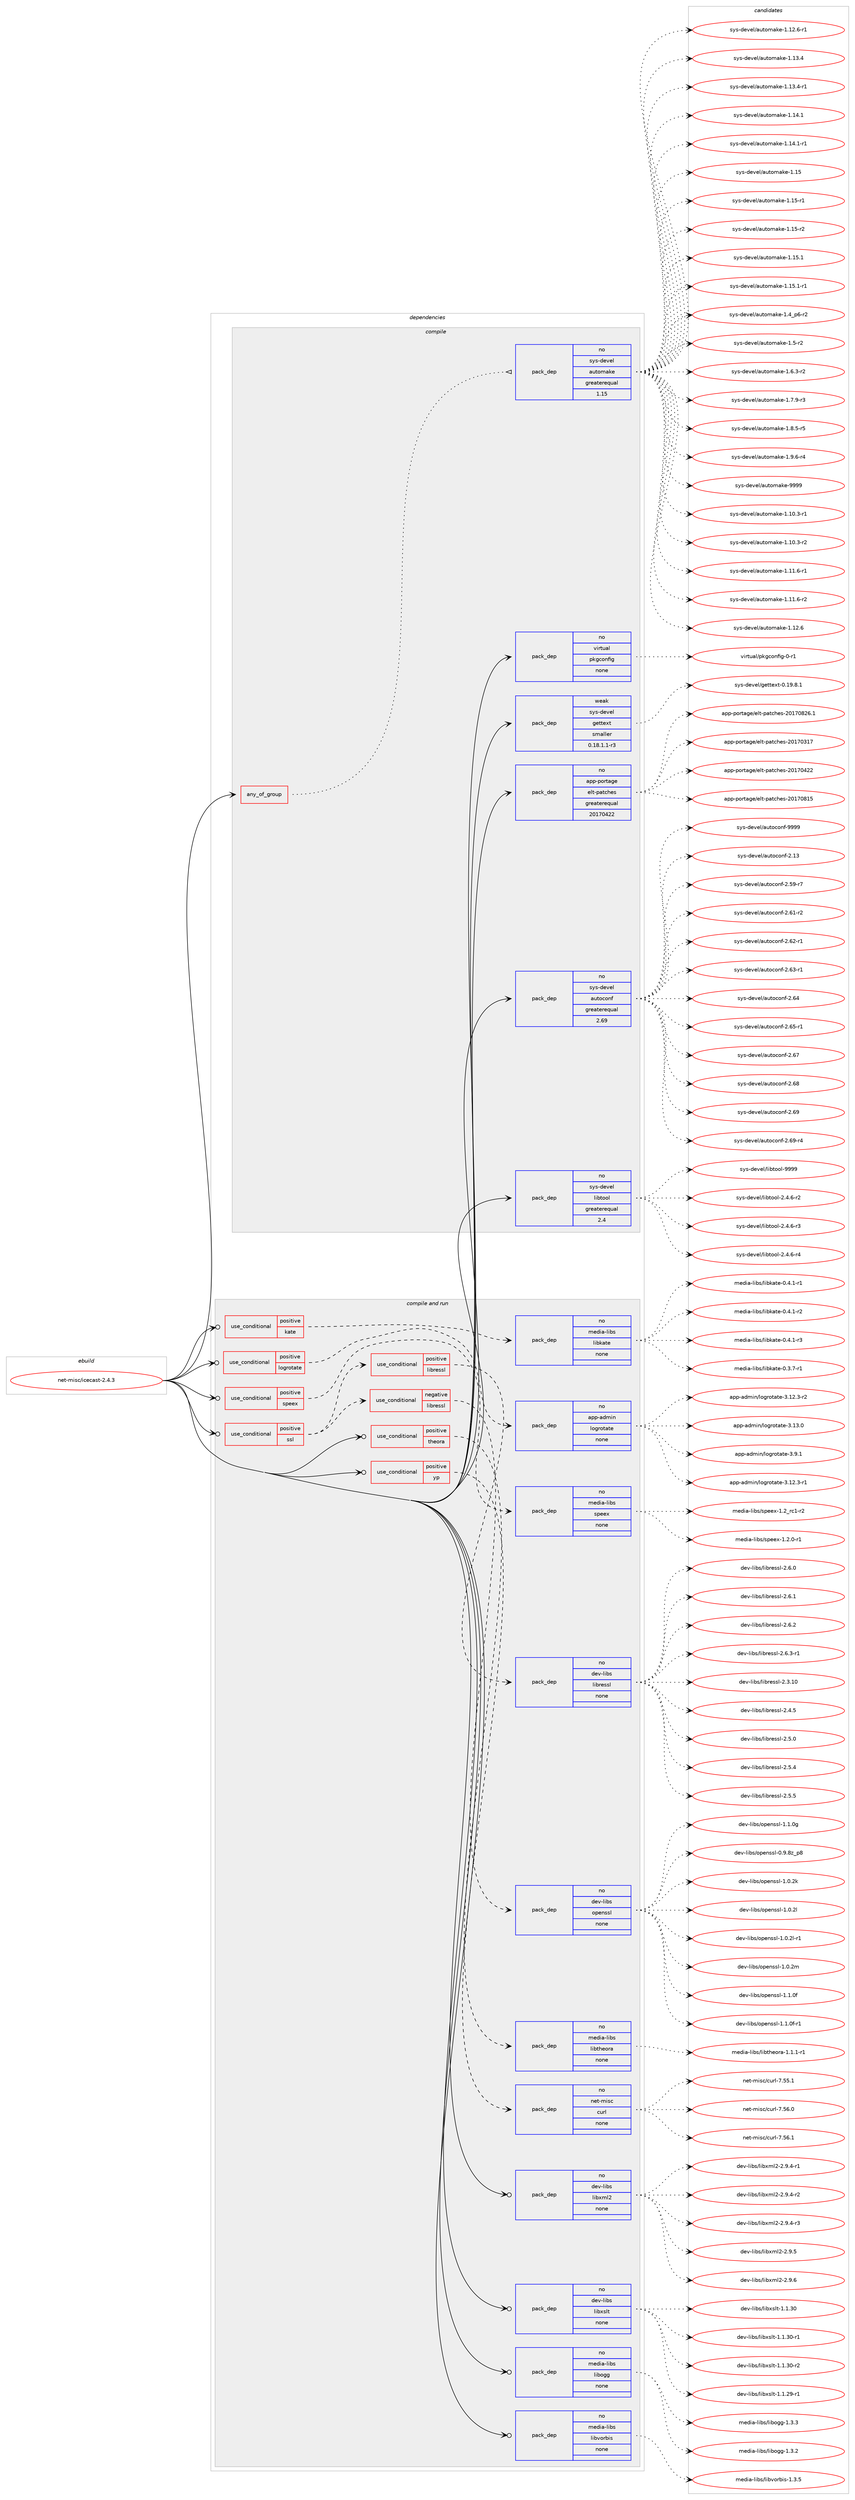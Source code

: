 digraph prolog {

# *************
# Graph options
# *************

newrank=true;
concentrate=true;
compound=true;
graph [rankdir=LR,fontname=Helvetica,fontsize=10,ranksep=1.5];#, ranksep=2.5, nodesep=0.2];
edge  [arrowhead=vee];
node  [fontname=Helvetica,fontsize=10];

# **********
# The ebuild
# **********

subgraph cluster_leftcol {
color=gray;
rank=same;
label=<<i>ebuild</i>>;
id [label="net-misc/icecast-2.4.3", color=red, width=4, href="../net-misc/icecast-2.4.3.svg"];
}

# ****************
# The dependencies
# ****************

subgraph cluster_midcol {
color=gray;
label=<<i>dependencies</i>>;
subgraph cluster_compile {
fillcolor="#eeeeee";
style=filled;
label=<<i>compile</i>>;
subgraph any7005 {
dependency426246 [label=<<TABLE BORDER="0" CELLBORDER="1" CELLSPACING="0" CELLPADDING="4"><TR><TD CELLPADDING="10">any_of_group</TD></TR></TABLE>>, shape=none, color=red];subgraph pack313495 {
dependency426247 [label=<<TABLE BORDER="0" CELLBORDER="1" CELLSPACING="0" CELLPADDING="4" WIDTH="220"><TR><TD ROWSPAN="6" CELLPADDING="30">pack_dep</TD></TR><TR><TD WIDTH="110">no</TD></TR><TR><TD>sys-devel</TD></TR><TR><TD>automake</TD></TR><TR><TD>greaterequal</TD></TR><TR><TD>1.15</TD></TR></TABLE>>, shape=none, color=blue];
}
dependency426246:e -> dependency426247:w [weight=20,style="dotted",arrowhead="oinv"];
}
id:e -> dependency426246:w [weight=20,style="solid",arrowhead="vee"];
subgraph pack313496 {
dependency426248 [label=<<TABLE BORDER="0" CELLBORDER="1" CELLSPACING="0" CELLPADDING="4" WIDTH="220"><TR><TD ROWSPAN="6" CELLPADDING="30">pack_dep</TD></TR><TR><TD WIDTH="110">no</TD></TR><TR><TD>app-portage</TD></TR><TR><TD>elt-patches</TD></TR><TR><TD>greaterequal</TD></TR><TR><TD>20170422</TD></TR></TABLE>>, shape=none, color=blue];
}
id:e -> dependency426248:w [weight=20,style="solid",arrowhead="vee"];
subgraph pack313497 {
dependency426249 [label=<<TABLE BORDER="0" CELLBORDER="1" CELLSPACING="0" CELLPADDING="4" WIDTH="220"><TR><TD ROWSPAN="6" CELLPADDING="30">pack_dep</TD></TR><TR><TD WIDTH="110">no</TD></TR><TR><TD>sys-devel</TD></TR><TR><TD>autoconf</TD></TR><TR><TD>greaterequal</TD></TR><TR><TD>2.69</TD></TR></TABLE>>, shape=none, color=blue];
}
id:e -> dependency426249:w [weight=20,style="solid",arrowhead="vee"];
subgraph pack313498 {
dependency426250 [label=<<TABLE BORDER="0" CELLBORDER="1" CELLSPACING="0" CELLPADDING="4" WIDTH="220"><TR><TD ROWSPAN="6" CELLPADDING="30">pack_dep</TD></TR><TR><TD WIDTH="110">no</TD></TR><TR><TD>sys-devel</TD></TR><TR><TD>libtool</TD></TR><TR><TD>greaterequal</TD></TR><TR><TD>2.4</TD></TR></TABLE>>, shape=none, color=blue];
}
id:e -> dependency426250:w [weight=20,style="solid",arrowhead="vee"];
subgraph pack313499 {
dependency426251 [label=<<TABLE BORDER="0" CELLBORDER="1" CELLSPACING="0" CELLPADDING="4" WIDTH="220"><TR><TD ROWSPAN="6" CELLPADDING="30">pack_dep</TD></TR><TR><TD WIDTH="110">no</TD></TR><TR><TD>virtual</TD></TR><TR><TD>pkgconfig</TD></TR><TR><TD>none</TD></TR><TR><TD></TD></TR></TABLE>>, shape=none, color=blue];
}
id:e -> dependency426251:w [weight=20,style="solid",arrowhead="vee"];
subgraph pack313500 {
dependency426252 [label=<<TABLE BORDER="0" CELLBORDER="1" CELLSPACING="0" CELLPADDING="4" WIDTH="220"><TR><TD ROWSPAN="6" CELLPADDING="30">pack_dep</TD></TR><TR><TD WIDTH="110">weak</TD></TR><TR><TD>sys-devel</TD></TR><TR><TD>gettext</TD></TR><TR><TD>smaller</TD></TR><TR><TD>0.18.1.1-r3</TD></TR></TABLE>>, shape=none, color=blue];
}
id:e -> dependency426252:w [weight=20,style="solid",arrowhead="vee"];
}
subgraph cluster_compileandrun {
fillcolor="#eeeeee";
style=filled;
label=<<i>compile and run</i>>;
subgraph cond105553 {
dependency426253 [label=<<TABLE BORDER="0" CELLBORDER="1" CELLSPACING="0" CELLPADDING="4"><TR><TD ROWSPAN="3" CELLPADDING="10">use_conditional</TD></TR><TR><TD>positive</TD></TR><TR><TD>kate</TD></TR></TABLE>>, shape=none, color=red];
subgraph pack313501 {
dependency426254 [label=<<TABLE BORDER="0" CELLBORDER="1" CELLSPACING="0" CELLPADDING="4" WIDTH="220"><TR><TD ROWSPAN="6" CELLPADDING="30">pack_dep</TD></TR><TR><TD WIDTH="110">no</TD></TR><TR><TD>media-libs</TD></TR><TR><TD>libkate</TD></TR><TR><TD>none</TD></TR><TR><TD></TD></TR></TABLE>>, shape=none, color=blue];
}
dependency426253:e -> dependency426254:w [weight=20,style="dashed",arrowhead="vee"];
}
id:e -> dependency426253:w [weight=20,style="solid",arrowhead="odotvee"];
subgraph cond105554 {
dependency426255 [label=<<TABLE BORDER="0" CELLBORDER="1" CELLSPACING="0" CELLPADDING="4"><TR><TD ROWSPAN="3" CELLPADDING="10">use_conditional</TD></TR><TR><TD>positive</TD></TR><TR><TD>logrotate</TD></TR></TABLE>>, shape=none, color=red];
subgraph pack313502 {
dependency426256 [label=<<TABLE BORDER="0" CELLBORDER="1" CELLSPACING="0" CELLPADDING="4" WIDTH="220"><TR><TD ROWSPAN="6" CELLPADDING="30">pack_dep</TD></TR><TR><TD WIDTH="110">no</TD></TR><TR><TD>app-admin</TD></TR><TR><TD>logrotate</TD></TR><TR><TD>none</TD></TR><TR><TD></TD></TR></TABLE>>, shape=none, color=blue];
}
dependency426255:e -> dependency426256:w [weight=20,style="dashed",arrowhead="vee"];
}
id:e -> dependency426255:w [weight=20,style="solid",arrowhead="odotvee"];
subgraph cond105555 {
dependency426257 [label=<<TABLE BORDER="0" CELLBORDER="1" CELLSPACING="0" CELLPADDING="4"><TR><TD ROWSPAN="3" CELLPADDING="10">use_conditional</TD></TR><TR><TD>positive</TD></TR><TR><TD>speex</TD></TR></TABLE>>, shape=none, color=red];
subgraph pack313503 {
dependency426258 [label=<<TABLE BORDER="0" CELLBORDER="1" CELLSPACING="0" CELLPADDING="4" WIDTH="220"><TR><TD ROWSPAN="6" CELLPADDING="30">pack_dep</TD></TR><TR><TD WIDTH="110">no</TD></TR><TR><TD>media-libs</TD></TR><TR><TD>speex</TD></TR><TR><TD>none</TD></TR><TR><TD></TD></TR></TABLE>>, shape=none, color=blue];
}
dependency426257:e -> dependency426258:w [weight=20,style="dashed",arrowhead="vee"];
}
id:e -> dependency426257:w [weight=20,style="solid",arrowhead="odotvee"];
subgraph cond105556 {
dependency426259 [label=<<TABLE BORDER="0" CELLBORDER="1" CELLSPACING="0" CELLPADDING="4"><TR><TD ROWSPAN="3" CELLPADDING="10">use_conditional</TD></TR><TR><TD>positive</TD></TR><TR><TD>ssl</TD></TR></TABLE>>, shape=none, color=red];
subgraph cond105557 {
dependency426260 [label=<<TABLE BORDER="0" CELLBORDER="1" CELLSPACING="0" CELLPADDING="4"><TR><TD ROWSPAN="3" CELLPADDING="10">use_conditional</TD></TR><TR><TD>negative</TD></TR><TR><TD>libressl</TD></TR></TABLE>>, shape=none, color=red];
subgraph pack313504 {
dependency426261 [label=<<TABLE BORDER="0" CELLBORDER="1" CELLSPACING="0" CELLPADDING="4" WIDTH="220"><TR><TD ROWSPAN="6" CELLPADDING="30">pack_dep</TD></TR><TR><TD WIDTH="110">no</TD></TR><TR><TD>dev-libs</TD></TR><TR><TD>openssl</TD></TR><TR><TD>none</TD></TR><TR><TD></TD></TR></TABLE>>, shape=none, color=blue];
}
dependency426260:e -> dependency426261:w [weight=20,style="dashed",arrowhead="vee"];
}
dependency426259:e -> dependency426260:w [weight=20,style="dashed",arrowhead="vee"];
subgraph cond105558 {
dependency426262 [label=<<TABLE BORDER="0" CELLBORDER="1" CELLSPACING="0" CELLPADDING="4"><TR><TD ROWSPAN="3" CELLPADDING="10">use_conditional</TD></TR><TR><TD>positive</TD></TR><TR><TD>libressl</TD></TR></TABLE>>, shape=none, color=red];
subgraph pack313505 {
dependency426263 [label=<<TABLE BORDER="0" CELLBORDER="1" CELLSPACING="0" CELLPADDING="4" WIDTH="220"><TR><TD ROWSPAN="6" CELLPADDING="30">pack_dep</TD></TR><TR><TD WIDTH="110">no</TD></TR><TR><TD>dev-libs</TD></TR><TR><TD>libressl</TD></TR><TR><TD>none</TD></TR><TR><TD></TD></TR></TABLE>>, shape=none, color=blue];
}
dependency426262:e -> dependency426263:w [weight=20,style="dashed",arrowhead="vee"];
}
dependency426259:e -> dependency426262:w [weight=20,style="dashed",arrowhead="vee"];
}
id:e -> dependency426259:w [weight=20,style="solid",arrowhead="odotvee"];
subgraph cond105559 {
dependency426264 [label=<<TABLE BORDER="0" CELLBORDER="1" CELLSPACING="0" CELLPADDING="4"><TR><TD ROWSPAN="3" CELLPADDING="10">use_conditional</TD></TR><TR><TD>positive</TD></TR><TR><TD>theora</TD></TR></TABLE>>, shape=none, color=red];
subgraph pack313506 {
dependency426265 [label=<<TABLE BORDER="0" CELLBORDER="1" CELLSPACING="0" CELLPADDING="4" WIDTH="220"><TR><TD ROWSPAN="6" CELLPADDING="30">pack_dep</TD></TR><TR><TD WIDTH="110">no</TD></TR><TR><TD>media-libs</TD></TR><TR><TD>libtheora</TD></TR><TR><TD>none</TD></TR><TR><TD></TD></TR></TABLE>>, shape=none, color=blue];
}
dependency426264:e -> dependency426265:w [weight=20,style="dashed",arrowhead="vee"];
}
id:e -> dependency426264:w [weight=20,style="solid",arrowhead="odotvee"];
subgraph cond105560 {
dependency426266 [label=<<TABLE BORDER="0" CELLBORDER="1" CELLSPACING="0" CELLPADDING="4"><TR><TD ROWSPAN="3" CELLPADDING="10">use_conditional</TD></TR><TR><TD>positive</TD></TR><TR><TD>yp</TD></TR></TABLE>>, shape=none, color=red];
subgraph pack313507 {
dependency426267 [label=<<TABLE BORDER="0" CELLBORDER="1" CELLSPACING="0" CELLPADDING="4" WIDTH="220"><TR><TD ROWSPAN="6" CELLPADDING="30">pack_dep</TD></TR><TR><TD WIDTH="110">no</TD></TR><TR><TD>net-misc</TD></TR><TR><TD>curl</TD></TR><TR><TD>none</TD></TR><TR><TD></TD></TR></TABLE>>, shape=none, color=blue];
}
dependency426266:e -> dependency426267:w [weight=20,style="dashed",arrowhead="vee"];
}
id:e -> dependency426266:w [weight=20,style="solid",arrowhead="odotvee"];
subgraph pack313508 {
dependency426268 [label=<<TABLE BORDER="0" CELLBORDER="1" CELLSPACING="0" CELLPADDING="4" WIDTH="220"><TR><TD ROWSPAN="6" CELLPADDING="30">pack_dep</TD></TR><TR><TD WIDTH="110">no</TD></TR><TR><TD>dev-libs</TD></TR><TR><TD>libxml2</TD></TR><TR><TD>none</TD></TR><TR><TD></TD></TR></TABLE>>, shape=none, color=blue];
}
id:e -> dependency426268:w [weight=20,style="solid",arrowhead="odotvee"];
subgraph pack313509 {
dependency426269 [label=<<TABLE BORDER="0" CELLBORDER="1" CELLSPACING="0" CELLPADDING="4" WIDTH="220"><TR><TD ROWSPAN="6" CELLPADDING="30">pack_dep</TD></TR><TR><TD WIDTH="110">no</TD></TR><TR><TD>dev-libs</TD></TR><TR><TD>libxslt</TD></TR><TR><TD>none</TD></TR><TR><TD></TD></TR></TABLE>>, shape=none, color=blue];
}
id:e -> dependency426269:w [weight=20,style="solid",arrowhead="odotvee"];
subgraph pack313510 {
dependency426270 [label=<<TABLE BORDER="0" CELLBORDER="1" CELLSPACING="0" CELLPADDING="4" WIDTH="220"><TR><TD ROWSPAN="6" CELLPADDING="30">pack_dep</TD></TR><TR><TD WIDTH="110">no</TD></TR><TR><TD>media-libs</TD></TR><TR><TD>libogg</TD></TR><TR><TD>none</TD></TR><TR><TD></TD></TR></TABLE>>, shape=none, color=blue];
}
id:e -> dependency426270:w [weight=20,style="solid",arrowhead="odotvee"];
subgraph pack313511 {
dependency426271 [label=<<TABLE BORDER="0" CELLBORDER="1" CELLSPACING="0" CELLPADDING="4" WIDTH="220"><TR><TD ROWSPAN="6" CELLPADDING="30">pack_dep</TD></TR><TR><TD WIDTH="110">no</TD></TR><TR><TD>media-libs</TD></TR><TR><TD>libvorbis</TD></TR><TR><TD>none</TD></TR><TR><TD></TD></TR></TABLE>>, shape=none, color=blue];
}
id:e -> dependency426271:w [weight=20,style="solid",arrowhead="odotvee"];
}
subgraph cluster_run {
fillcolor="#eeeeee";
style=filled;
label=<<i>run</i>>;
}
}

# **************
# The candidates
# **************

subgraph cluster_choices {
rank=same;
color=gray;
label=<<i>candidates</i>>;

subgraph choice313495 {
color=black;
nodesep=1;
choice11512111545100101118101108479711711611110997107101454946494846514511449 [label="sys-devel/automake-1.10.3-r1", color=red, width=4,href="../sys-devel/automake-1.10.3-r1.svg"];
choice11512111545100101118101108479711711611110997107101454946494846514511450 [label="sys-devel/automake-1.10.3-r2", color=red, width=4,href="../sys-devel/automake-1.10.3-r2.svg"];
choice11512111545100101118101108479711711611110997107101454946494946544511449 [label="sys-devel/automake-1.11.6-r1", color=red, width=4,href="../sys-devel/automake-1.11.6-r1.svg"];
choice11512111545100101118101108479711711611110997107101454946494946544511450 [label="sys-devel/automake-1.11.6-r2", color=red, width=4,href="../sys-devel/automake-1.11.6-r2.svg"];
choice1151211154510010111810110847971171161111099710710145494649504654 [label="sys-devel/automake-1.12.6", color=red, width=4,href="../sys-devel/automake-1.12.6.svg"];
choice11512111545100101118101108479711711611110997107101454946495046544511449 [label="sys-devel/automake-1.12.6-r1", color=red, width=4,href="../sys-devel/automake-1.12.6-r1.svg"];
choice1151211154510010111810110847971171161111099710710145494649514652 [label="sys-devel/automake-1.13.4", color=red, width=4,href="../sys-devel/automake-1.13.4.svg"];
choice11512111545100101118101108479711711611110997107101454946495146524511449 [label="sys-devel/automake-1.13.4-r1", color=red, width=4,href="../sys-devel/automake-1.13.4-r1.svg"];
choice1151211154510010111810110847971171161111099710710145494649524649 [label="sys-devel/automake-1.14.1", color=red, width=4,href="../sys-devel/automake-1.14.1.svg"];
choice11512111545100101118101108479711711611110997107101454946495246494511449 [label="sys-devel/automake-1.14.1-r1", color=red, width=4,href="../sys-devel/automake-1.14.1-r1.svg"];
choice115121115451001011181011084797117116111109971071014549464953 [label="sys-devel/automake-1.15", color=red, width=4,href="../sys-devel/automake-1.15.svg"];
choice1151211154510010111810110847971171161111099710710145494649534511449 [label="sys-devel/automake-1.15-r1", color=red, width=4,href="../sys-devel/automake-1.15-r1.svg"];
choice1151211154510010111810110847971171161111099710710145494649534511450 [label="sys-devel/automake-1.15-r2", color=red, width=4,href="../sys-devel/automake-1.15-r2.svg"];
choice1151211154510010111810110847971171161111099710710145494649534649 [label="sys-devel/automake-1.15.1", color=red, width=4,href="../sys-devel/automake-1.15.1.svg"];
choice11512111545100101118101108479711711611110997107101454946495346494511449 [label="sys-devel/automake-1.15.1-r1", color=red, width=4,href="../sys-devel/automake-1.15.1-r1.svg"];
choice115121115451001011181011084797117116111109971071014549465295112544511450 [label="sys-devel/automake-1.4_p6-r2", color=red, width=4,href="../sys-devel/automake-1.4_p6-r2.svg"];
choice11512111545100101118101108479711711611110997107101454946534511450 [label="sys-devel/automake-1.5-r2", color=red, width=4,href="../sys-devel/automake-1.5-r2.svg"];
choice115121115451001011181011084797117116111109971071014549465446514511450 [label="sys-devel/automake-1.6.3-r2", color=red, width=4,href="../sys-devel/automake-1.6.3-r2.svg"];
choice115121115451001011181011084797117116111109971071014549465546574511451 [label="sys-devel/automake-1.7.9-r3", color=red, width=4,href="../sys-devel/automake-1.7.9-r3.svg"];
choice115121115451001011181011084797117116111109971071014549465646534511453 [label="sys-devel/automake-1.8.5-r5", color=red, width=4,href="../sys-devel/automake-1.8.5-r5.svg"];
choice115121115451001011181011084797117116111109971071014549465746544511452 [label="sys-devel/automake-1.9.6-r4", color=red, width=4,href="../sys-devel/automake-1.9.6-r4.svg"];
choice115121115451001011181011084797117116111109971071014557575757 [label="sys-devel/automake-9999", color=red, width=4,href="../sys-devel/automake-9999.svg"];
dependency426247:e -> choice11512111545100101118101108479711711611110997107101454946494846514511449:w [style=dotted,weight="100"];
dependency426247:e -> choice11512111545100101118101108479711711611110997107101454946494846514511450:w [style=dotted,weight="100"];
dependency426247:e -> choice11512111545100101118101108479711711611110997107101454946494946544511449:w [style=dotted,weight="100"];
dependency426247:e -> choice11512111545100101118101108479711711611110997107101454946494946544511450:w [style=dotted,weight="100"];
dependency426247:e -> choice1151211154510010111810110847971171161111099710710145494649504654:w [style=dotted,weight="100"];
dependency426247:e -> choice11512111545100101118101108479711711611110997107101454946495046544511449:w [style=dotted,weight="100"];
dependency426247:e -> choice1151211154510010111810110847971171161111099710710145494649514652:w [style=dotted,weight="100"];
dependency426247:e -> choice11512111545100101118101108479711711611110997107101454946495146524511449:w [style=dotted,weight="100"];
dependency426247:e -> choice1151211154510010111810110847971171161111099710710145494649524649:w [style=dotted,weight="100"];
dependency426247:e -> choice11512111545100101118101108479711711611110997107101454946495246494511449:w [style=dotted,weight="100"];
dependency426247:e -> choice115121115451001011181011084797117116111109971071014549464953:w [style=dotted,weight="100"];
dependency426247:e -> choice1151211154510010111810110847971171161111099710710145494649534511449:w [style=dotted,weight="100"];
dependency426247:e -> choice1151211154510010111810110847971171161111099710710145494649534511450:w [style=dotted,weight="100"];
dependency426247:e -> choice1151211154510010111810110847971171161111099710710145494649534649:w [style=dotted,weight="100"];
dependency426247:e -> choice11512111545100101118101108479711711611110997107101454946495346494511449:w [style=dotted,weight="100"];
dependency426247:e -> choice115121115451001011181011084797117116111109971071014549465295112544511450:w [style=dotted,weight="100"];
dependency426247:e -> choice11512111545100101118101108479711711611110997107101454946534511450:w [style=dotted,weight="100"];
dependency426247:e -> choice115121115451001011181011084797117116111109971071014549465446514511450:w [style=dotted,weight="100"];
dependency426247:e -> choice115121115451001011181011084797117116111109971071014549465546574511451:w [style=dotted,weight="100"];
dependency426247:e -> choice115121115451001011181011084797117116111109971071014549465646534511453:w [style=dotted,weight="100"];
dependency426247:e -> choice115121115451001011181011084797117116111109971071014549465746544511452:w [style=dotted,weight="100"];
dependency426247:e -> choice115121115451001011181011084797117116111109971071014557575757:w [style=dotted,weight="100"];
}
subgraph choice313496 {
color=black;
nodesep=1;
choice97112112451121111141169710310147101108116451129711699104101115455048495548514955 [label="app-portage/elt-patches-20170317", color=red, width=4,href="../app-portage/elt-patches-20170317.svg"];
choice97112112451121111141169710310147101108116451129711699104101115455048495548525050 [label="app-portage/elt-patches-20170422", color=red, width=4,href="../app-portage/elt-patches-20170422.svg"];
choice97112112451121111141169710310147101108116451129711699104101115455048495548564953 [label="app-portage/elt-patches-20170815", color=red, width=4,href="../app-portage/elt-patches-20170815.svg"];
choice971121124511211111411697103101471011081164511297116991041011154550484955485650544649 [label="app-portage/elt-patches-20170826.1", color=red, width=4,href="../app-portage/elt-patches-20170826.1.svg"];
dependency426248:e -> choice97112112451121111141169710310147101108116451129711699104101115455048495548514955:w [style=dotted,weight="100"];
dependency426248:e -> choice97112112451121111141169710310147101108116451129711699104101115455048495548525050:w [style=dotted,weight="100"];
dependency426248:e -> choice97112112451121111141169710310147101108116451129711699104101115455048495548564953:w [style=dotted,weight="100"];
dependency426248:e -> choice971121124511211111411697103101471011081164511297116991041011154550484955485650544649:w [style=dotted,weight="100"];
}
subgraph choice313497 {
color=black;
nodesep=1;
choice115121115451001011181011084797117116111991111101024550464951 [label="sys-devel/autoconf-2.13", color=red, width=4,href="../sys-devel/autoconf-2.13.svg"];
choice1151211154510010111810110847971171161119911111010245504653574511455 [label="sys-devel/autoconf-2.59-r7", color=red, width=4,href="../sys-devel/autoconf-2.59-r7.svg"];
choice1151211154510010111810110847971171161119911111010245504654494511450 [label="sys-devel/autoconf-2.61-r2", color=red, width=4,href="../sys-devel/autoconf-2.61-r2.svg"];
choice1151211154510010111810110847971171161119911111010245504654504511449 [label="sys-devel/autoconf-2.62-r1", color=red, width=4,href="../sys-devel/autoconf-2.62-r1.svg"];
choice1151211154510010111810110847971171161119911111010245504654514511449 [label="sys-devel/autoconf-2.63-r1", color=red, width=4,href="../sys-devel/autoconf-2.63-r1.svg"];
choice115121115451001011181011084797117116111991111101024550465452 [label="sys-devel/autoconf-2.64", color=red, width=4,href="../sys-devel/autoconf-2.64.svg"];
choice1151211154510010111810110847971171161119911111010245504654534511449 [label="sys-devel/autoconf-2.65-r1", color=red, width=4,href="../sys-devel/autoconf-2.65-r1.svg"];
choice115121115451001011181011084797117116111991111101024550465455 [label="sys-devel/autoconf-2.67", color=red, width=4,href="../sys-devel/autoconf-2.67.svg"];
choice115121115451001011181011084797117116111991111101024550465456 [label="sys-devel/autoconf-2.68", color=red, width=4,href="../sys-devel/autoconf-2.68.svg"];
choice115121115451001011181011084797117116111991111101024550465457 [label="sys-devel/autoconf-2.69", color=red, width=4,href="../sys-devel/autoconf-2.69.svg"];
choice1151211154510010111810110847971171161119911111010245504654574511452 [label="sys-devel/autoconf-2.69-r4", color=red, width=4,href="../sys-devel/autoconf-2.69-r4.svg"];
choice115121115451001011181011084797117116111991111101024557575757 [label="sys-devel/autoconf-9999", color=red, width=4,href="../sys-devel/autoconf-9999.svg"];
dependency426249:e -> choice115121115451001011181011084797117116111991111101024550464951:w [style=dotted,weight="100"];
dependency426249:e -> choice1151211154510010111810110847971171161119911111010245504653574511455:w [style=dotted,weight="100"];
dependency426249:e -> choice1151211154510010111810110847971171161119911111010245504654494511450:w [style=dotted,weight="100"];
dependency426249:e -> choice1151211154510010111810110847971171161119911111010245504654504511449:w [style=dotted,weight="100"];
dependency426249:e -> choice1151211154510010111810110847971171161119911111010245504654514511449:w [style=dotted,weight="100"];
dependency426249:e -> choice115121115451001011181011084797117116111991111101024550465452:w [style=dotted,weight="100"];
dependency426249:e -> choice1151211154510010111810110847971171161119911111010245504654534511449:w [style=dotted,weight="100"];
dependency426249:e -> choice115121115451001011181011084797117116111991111101024550465455:w [style=dotted,weight="100"];
dependency426249:e -> choice115121115451001011181011084797117116111991111101024550465456:w [style=dotted,weight="100"];
dependency426249:e -> choice115121115451001011181011084797117116111991111101024550465457:w [style=dotted,weight="100"];
dependency426249:e -> choice1151211154510010111810110847971171161119911111010245504654574511452:w [style=dotted,weight="100"];
dependency426249:e -> choice115121115451001011181011084797117116111991111101024557575757:w [style=dotted,weight="100"];
}
subgraph choice313498 {
color=black;
nodesep=1;
choice1151211154510010111810110847108105981161111111084550465246544511450 [label="sys-devel/libtool-2.4.6-r2", color=red, width=4,href="../sys-devel/libtool-2.4.6-r2.svg"];
choice1151211154510010111810110847108105981161111111084550465246544511451 [label="sys-devel/libtool-2.4.6-r3", color=red, width=4,href="../sys-devel/libtool-2.4.6-r3.svg"];
choice1151211154510010111810110847108105981161111111084550465246544511452 [label="sys-devel/libtool-2.4.6-r4", color=red, width=4,href="../sys-devel/libtool-2.4.6-r4.svg"];
choice1151211154510010111810110847108105981161111111084557575757 [label="sys-devel/libtool-9999", color=red, width=4,href="../sys-devel/libtool-9999.svg"];
dependency426250:e -> choice1151211154510010111810110847108105981161111111084550465246544511450:w [style=dotted,weight="100"];
dependency426250:e -> choice1151211154510010111810110847108105981161111111084550465246544511451:w [style=dotted,weight="100"];
dependency426250:e -> choice1151211154510010111810110847108105981161111111084550465246544511452:w [style=dotted,weight="100"];
dependency426250:e -> choice1151211154510010111810110847108105981161111111084557575757:w [style=dotted,weight="100"];
}
subgraph choice313499 {
color=black;
nodesep=1;
choice11810511411611797108471121071039911111010210510345484511449 [label="virtual/pkgconfig-0-r1", color=red, width=4,href="../virtual/pkgconfig-0-r1.svg"];
dependency426251:e -> choice11810511411611797108471121071039911111010210510345484511449:w [style=dotted,weight="100"];
}
subgraph choice313500 {
color=black;
nodesep=1;
choice1151211154510010111810110847103101116116101120116454846495746564649 [label="sys-devel/gettext-0.19.8.1", color=red, width=4,href="../sys-devel/gettext-0.19.8.1.svg"];
dependency426252:e -> choice1151211154510010111810110847103101116116101120116454846495746564649:w [style=dotted,weight="100"];
}
subgraph choice313501 {
color=black;
nodesep=1;
choice1091011001059745108105981154710810598107971161014548465146554511449 [label="media-libs/libkate-0.3.7-r1", color=red, width=4,href="../media-libs/libkate-0.3.7-r1.svg"];
choice1091011001059745108105981154710810598107971161014548465246494511449 [label="media-libs/libkate-0.4.1-r1", color=red, width=4,href="../media-libs/libkate-0.4.1-r1.svg"];
choice1091011001059745108105981154710810598107971161014548465246494511450 [label="media-libs/libkate-0.4.1-r2", color=red, width=4,href="../media-libs/libkate-0.4.1-r2.svg"];
choice1091011001059745108105981154710810598107971161014548465246494511451 [label="media-libs/libkate-0.4.1-r3", color=red, width=4,href="../media-libs/libkate-0.4.1-r3.svg"];
dependency426254:e -> choice1091011001059745108105981154710810598107971161014548465146554511449:w [style=dotted,weight="100"];
dependency426254:e -> choice1091011001059745108105981154710810598107971161014548465246494511449:w [style=dotted,weight="100"];
dependency426254:e -> choice1091011001059745108105981154710810598107971161014548465246494511450:w [style=dotted,weight="100"];
dependency426254:e -> choice1091011001059745108105981154710810598107971161014548465246494511451:w [style=dotted,weight="100"];
}
subgraph choice313502 {
color=black;
nodesep=1;
choice9711211245971001091051104710811110311411111697116101455146495046514511449 [label="app-admin/logrotate-3.12.3-r1", color=red, width=4,href="../app-admin/logrotate-3.12.3-r1.svg"];
choice9711211245971001091051104710811110311411111697116101455146495046514511450 [label="app-admin/logrotate-3.12.3-r2", color=red, width=4,href="../app-admin/logrotate-3.12.3-r2.svg"];
choice971121124597100109105110471081111031141111169711610145514649514648 [label="app-admin/logrotate-3.13.0", color=red, width=4,href="../app-admin/logrotate-3.13.0.svg"];
choice9711211245971001091051104710811110311411111697116101455146574649 [label="app-admin/logrotate-3.9.1", color=red, width=4,href="../app-admin/logrotate-3.9.1.svg"];
dependency426256:e -> choice9711211245971001091051104710811110311411111697116101455146495046514511449:w [style=dotted,weight="100"];
dependency426256:e -> choice9711211245971001091051104710811110311411111697116101455146495046514511450:w [style=dotted,weight="100"];
dependency426256:e -> choice971121124597100109105110471081111031141111169711610145514649514648:w [style=dotted,weight="100"];
dependency426256:e -> choice9711211245971001091051104710811110311411111697116101455146574649:w [style=dotted,weight="100"];
}
subgraph choice313503 {
color=black;
nodesep=1;
choice109101100105974510810598115471151121011011204549465046484511449 [label="media-libs/speex-1.2.0-r1", color=red, width=4,href="../media-libs/speex-1.2.0-r1.svg"];
choice10910110010597451081059811547115112101101120454946509511499494511450 [label="media-libs/speex-1.2_rc1-r2", color=red, width=4,href="../media-libs/speex-1.2_rc1-r2.svg"];
dependency426258:e -> choice109101100105974510810598115471151121011011204549465046484511449:w [style=dotted,weight="100"];
dependency426258:e -> choice10910110010597451081059811547115112101101120454946509511499494511450:w [style=dotted,weight="100"];
}
subgraph choice313504 {
color=black;
nodesep=1;
choice1001011184510810598115471111121011101151151084548465746561229511256 [label="dev-libs/openssl-0.9.8z_p8", color=red, width=4,href="../dev-libs/openssl-0.9.8z_p8.svg"];
choice100101118451081059811547111112101110115115108454946484650107 [label="dev-libs/openssl-1.0.2k", color=red, width=4,href="../dev-libs/openssl-1.0.2k.svg"];
choice100101118451081059811547111112101110115115108454946484650108 [label="dev-libs/openssl-1.0.2l", color=red, width=4,href="../dev-libs/openssl-1.0.2l.svg"];
choice1001011184510810598115471111121011101151151084549464846501084511449 [label="dev-libs/openssl-1.0.2l-r1", color=red, width=4,href="../dev-libs/openssl-1.0.2l-r1.svg"];
choice100101118451081059811547111112101110115115108454946484650109 [label="dev-libs/openssl-1.0.2m", color=red, width=4,href="../dev-libs/openssl-1.0.2m.svg"];
choice100101118451081059811547111112101110115115108454946494648102 [label="dev-libs/openssl-1.1.0f", color=red, width=4,href="../dev-libs/openssl-1.1.0f.svg"];
choice1001011184510810598115471111121011101151151084549464946481024511449 [label="dev-libs/openssl-1.1.0f-r1", color=red, width=4,href="../dev-libs/openssl-1.1.0f-r1.svg"];
choice100101118451081059811547111112101110115115108454946494648103 [label="dev-libs/openssl-1.1.0g", color=red, width=4,href="../dev-libs/openssl-1.1.0g.svg"];
dependency426261:e -> choice1001011184510810598115471111121011101151151084548465746561229511256:w [style=dotted,weight="100"];
dependency426261:e -> choice100101118451081059811547111112101110115115108454946484650107:w [style=dotted,weight="100"];
dependency426261:e -> choice100101118451081059811547111112101110115115108454946484650108:w [style=dotted,weight="100"];
dependency426261:e -> choice1001011184510810598115471111121011101151151084549464846501084511449:w [style=dotted,weight="100"];
dependency426261:e -> choice100101118451081059811547111112101110115115108454946484650109:w [style=dotted,weight="100"];
dependency426261:e -> choice100101118451081059811547111112101110115115108454946494648102:w [style=dotted,weight="100"];
dependency426261:e -> choice1001011184510810598115471111121011101151151084549464946481024511449:w [style=dotted,weight="100"];
dependency426261:e -> choice100101118451081059811547111112101110115115108454946494648103:w [style=dotted,weight="100"];
}
subgraph choice313505 {
color=black;
nodesep=1;
choice1001011184510810598115471081059811410111511510845504651464948 [label="dev-libs/libressl-2.3.10", color=red, width=4,href="../dev-libs/libressl-2.3.10.svg"];
choice10010111845108105981154710810598114101115115108455046524653 [label="dev-libs/libressl-2.4.5", color=red, width=4,href="../dev-libs/libressl-2.4.5.svg"];
choice10010111845108105981154710810598114101115115108455046534648 [label="dev-libs/libressl-2.5.0", color=red, width=4,href="../dev-libs/libressl-2.5.0.svg"];
choice10010111845108105981154710810598114101115115108455046534652 [label="dev-libs/libressl-2.5.4", color=red, width=4,href="../dev-libs/libressl-2.5.4.svg"];
choice10010111845108105981154710810598114101115115108455046534653 [label="dev-libs/libressl-2.5.5", color=red, width=4,href="../dev-libs/libressl-2.5.5.svg"];
choice10010111845108105981154710810598114101115115108455046544648 [label="dev-libs/libressl-2.6.0", color=red, width=4,href="../dev-libs/libressl-2.6.0.svg"];
choice10010111845108105981154710810598114101115115108455046544649 [label="dev-libs/libressl-2.6.1", color=red, width=4,href="../dev-libs/libressl-2.6.1.svg"];
choice10010111845108105981154710810598114101115115108455046544650 [label="dev-libs/libressl-2.6.2", color=red, width=4,href="../dev-libs/libressl-2.6.2.svg"];
choice100101118451081059811547108105981141011151151084550465446514511449 [label="dev-libs/libressl-2.6.3-r1", color=red, width=4,href="../dev-libs/libressl-2.6.3-r1.svg"];
dependency426263:e -> choice1001011184510810598115471081059811410111511510845504651464948:w [style=dotted,weight="100"];
dependency426263:e -> choice10010111845108105981154710810598114101115115108455046524653:w [style=dotted,weight="100"];
dependency426263:e -> choice10010111845108105981154710810598114101115115108455046534648:w [style=dotted,weight="100"];
dependency426263:e -> choice10010111845108105981154710810598114101115115108455046534652:w [style=dotted,weight="100"];
dependency426263:e -> choice10010111845108105981154710810598114101115115108455046534653:w [style=dotted,weight="100"];
dependency426263:e -> choice10010111845108105981154710810598114101115115108455046544648:w [style=dotted,weight="100"];
dependency426263:e -> choice10010111845108105981154710810598114101115115108455046544649:w [style=dotted,weight="100"];
dependency426263:e -> choice10010111845108105981154710810598114101115115108455046544650:w [style=dotted,weight="100"];
dependency426263:e -> choice100101118451081059811547108105981141011151151084550465446514511449:w [style=dotted,weight="100"];
}
subgraph choice313506 {
color=black;
nodesep=1;
choice1091011001059745108105981154710810598116104101111114974549464946494511449 [label="media-libs/libtheora-1.1.1-r1", color=red, width=4,href="../media-libs/libtheora-1.1.1-r1.svg"];
dependency426265:e -> choice1091011001059745108105981154710810598116104101111114974549464946494511449:w [style=dotted,weight="100"];
}
subgraph choice313507 {
color=black;
nodesep=1;
choice1101011164510910511599479911711410845554653534649 [label="net-misc/curl-7.55.1", color=red, width=4,href="../net-misc/curl-7.55.1.svg"];
choice1101011164510910511599479911711410845554653544648 [label="net-misc/curl-7.56.0", color=red, width=4,href="../net-misc/curl-7.56.0.svg"];
choice1101011164510910511599479911711410845554653544649 [label="net-misc/curl-7.56.1", color=red, width=4,href="../net-misc/curl-7.56.1.svg"];
dependency426267:e -> choice1101011164510910511599479911711410845554653534649:w [style=dotted,weight="100"];
dependency426267:e -> choice1101011164510910511599479911711410845554653544648:w [style=dotted,weight="100"];
dependency426267:e -> choice1101011164510910511599479911711410845554653544649:w [style=dotted,weight="100"];
}
subgraph choice313508 {
color=black;
nodesep=1;
choice10010111845108105981154710810598120109108504550465746524511449 [label="dev-libs/libxml2-2.9.4-r1", color=red, width=4,href="../dev-libs/libxml2-2.9.4-r1.svg"];
choice10010111845108105981154710810598120109108504550465746524511450 [label="dev-libs/libxml2-2.9.4-r2", color=red, width=4,href="../dev-libs/libxml2-2.9.4-r2.svg"];
choice10010111845108105981154710810598120109108504550465746524511451 [label="dev-libs/libxml2-2.9.4-r3", color=red, width=4,href="../dev-libs/libxml2-2.9.4-r3.svg"];
choice1001011184510810598115471081059812010910850455046574653 [label="dev-libs/libxml2-2.9.5", color=red, width=4,href="../dev-libs/libxml2-2.9.5.svg"];
choice1001011184510810598115471081059812010910850455046574654 [label="dev-libs/libxml2-2.9.6", color=red, width=4,href="../dev-libs/libxml2-2.9.6.svg"];
dependency426268:e -> choice10010111845108105981154710810598120109108504550465746524511449:w [style=dotted,weight="100"];
dependency426268:e -> choice10010111845108105981154710810598120109108504550465746524511450:w [style=dotted,weight="100"];
dependency426268:e -> choice10010111845108105981154710810598120109108504550465746524511451:w [style=dotted,weight="100"];
dependency426268:e -> choice1001011184510810598115471081059812010910850455046574653:w [style=dotted,weight="100"];
dependency426268:e -> choice1001011184510810598115471081059812010910850455046574654:w [style=dotted,weight="100"];
}
subgraph choice313509 {
color=black;
nodesep=1;
choice10010111845108105981154710810598120115108116454946494650574511449 [label="dev-libs/libxslt-1.1.29-r1", color=red, width=4,href="../dev-libs/libxslt-1.1.29-r1.svg"];
choice1001011184510810598115471081059812011510811645494649465148 [label="dev-libs/libxslt-1.1.30", color=red, width=4,href="../dev-libs/libxslt-1.1.30.svg"];
choice10010111845108105981154710810598120115108116454946494651484511449 [label="dev-libs/libxslt-1.1.30-r1", color=red, width=4,href="../dev-libs/libxslt-1.1.30-r1.svg"];
choice10010111845108105981154710810598120115108116454946494651484511450 [label="dev-libs/libxslt-1.1.30-r2", color=red, width=4,href="../dev-libs/libxslt-1.1.30-r2.svg"];
dependency426269:e -> choice10010111845108105981154710810598120115108116454946494650574511449:w [style=dotted,weight="100"];
dependency426269:e -> choice1001011184510810598115471081059812011510811645494649465148:w [style=dotted,weight="100"];
dependency426269:e -> choice10010111845108105981154710810598120115108116454946494651484511449:w [style=dotted,weight="100"];
dependency426269:e -> choice10010111845108105981154710810598120115108116454946494651484511450:w [style=dotted,weight="100"];
}
subgraph choice313510 {
color=black;
nodesep=1;
choice1091011001059745108105981154710810598111103103454946514650 [label="media-libs/libogg-1.3.2", color=red, width=4,href="../media-libs/libogg-1.3.2.svg"];
choice1091011001059745108105981154710810598111103103454946514651 [label="media-libs/libogg-1.3.3", color=red, width=4,href="../media-libs/libogg-1.3.3.svg"];
dependency426270:e -> choice1091011001059745108105981154710810598111103103454946514650:w [style=dotted,weight="100"];
dependency426270:e -> choice1091011001059745108105981154710810598111103103454946514651:w [style=dotted,weight="100"];
}
subgraph choice313511 {
color=black;
nodesep=1;
choice109101100105974510810598115471081059811811111498105115454946514653 [label="media-libs/libvorbis-1.3.5", color=red, width=4,href="../media-libs/libvorbis-1.3.5.svg"];
dependency426271:e -> choice109101100105974510810598115471081059811811111498105115454946514653:w [style=dotted,weight="100"];
}
}

}
